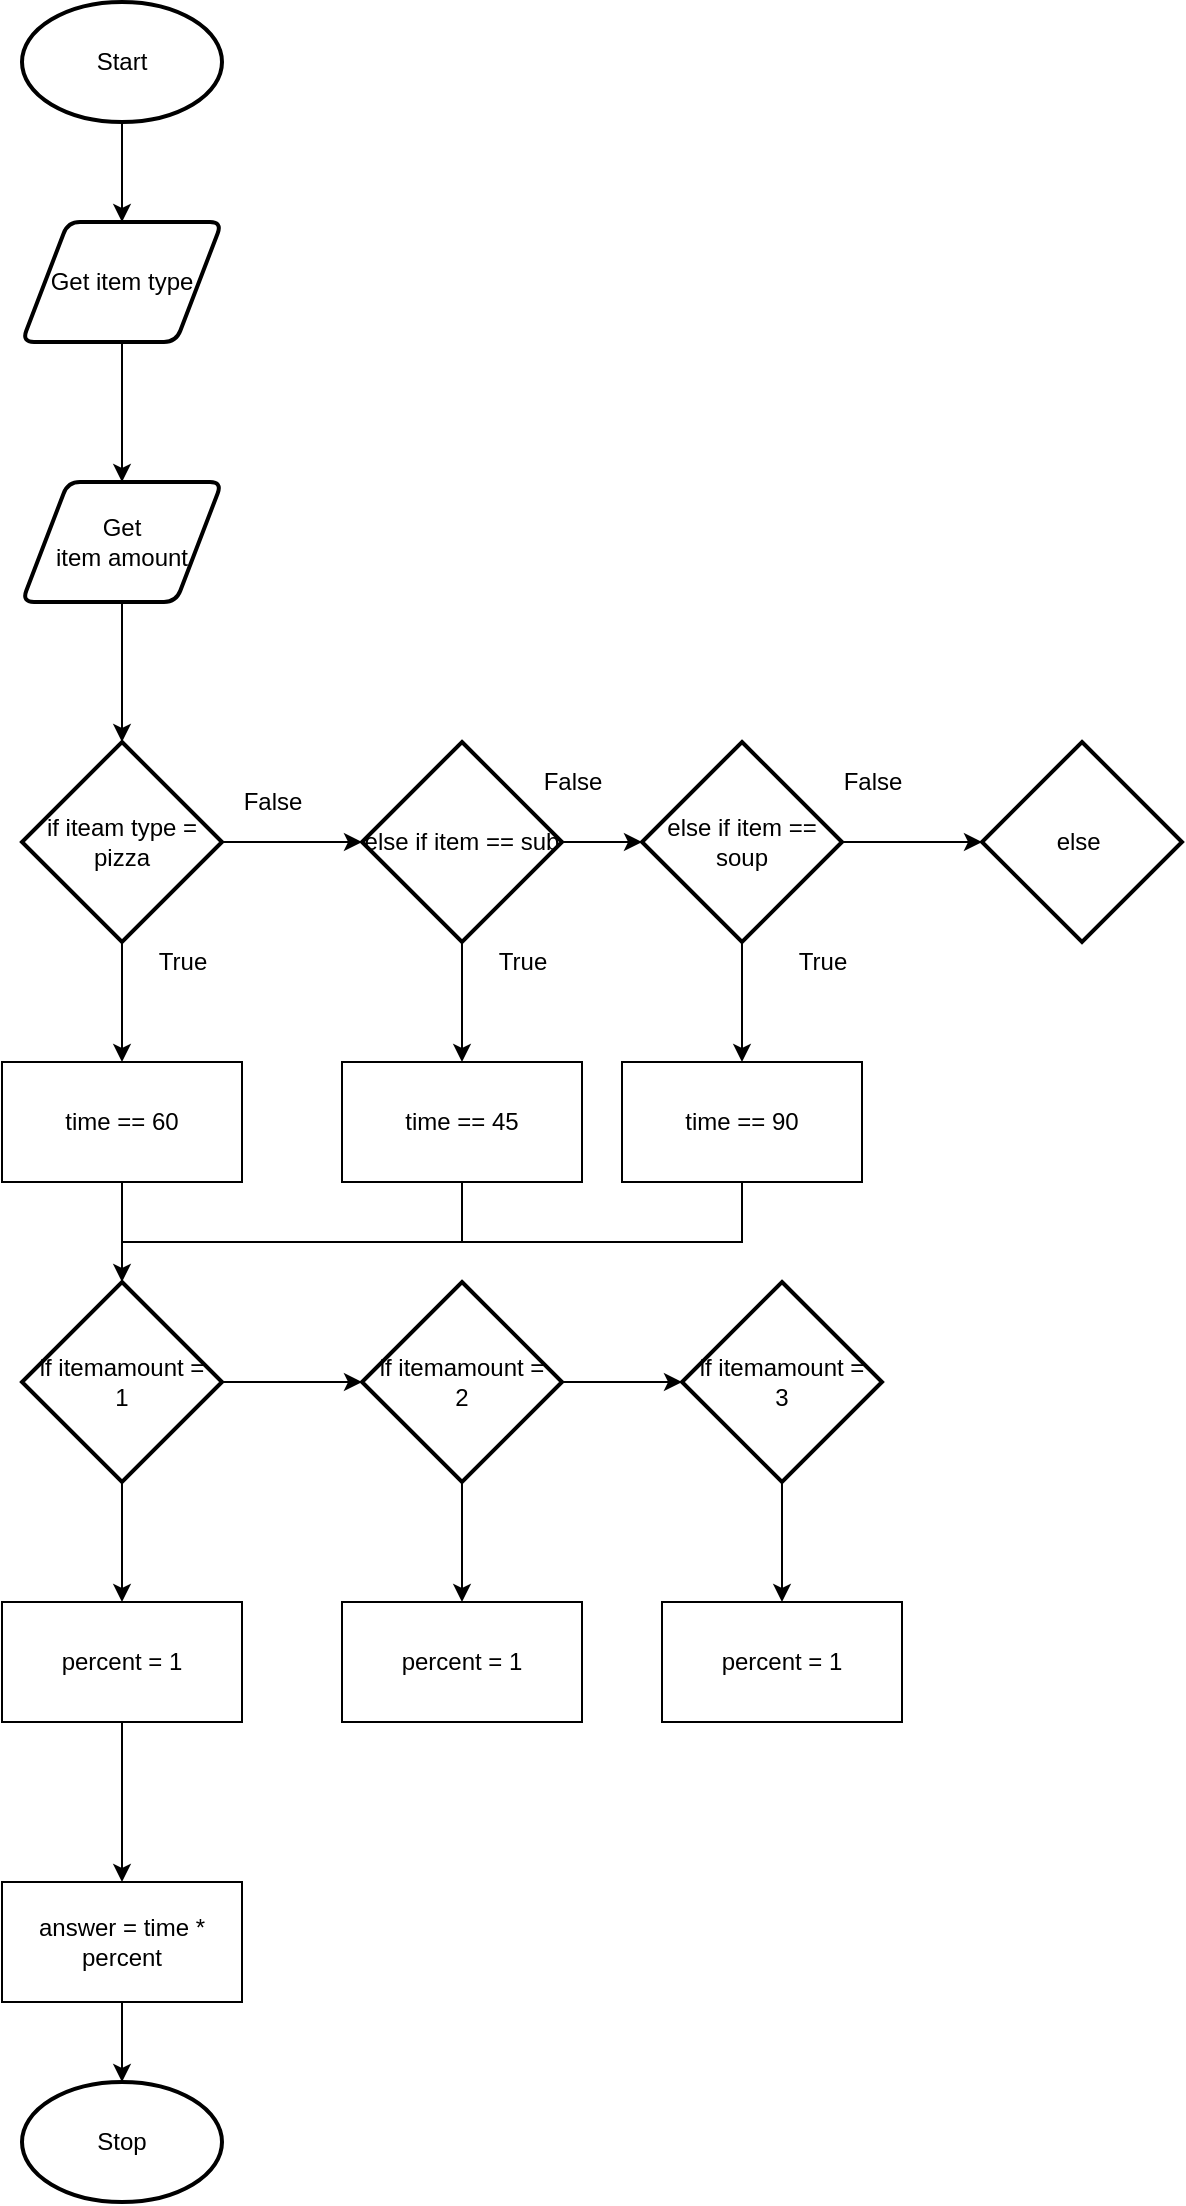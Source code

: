 <mxfile>
    <diagram id="Ba2hcxo2JjBfXLcQa--d" name="Page-1">
        <mxGraphModel dx="834" dy="711" grid="1" gridSize="10" guides="1" tooltips="1" connect="1" arrows="1" fold="1" page="1" pageScale="1" pageWidth="827" pageHeight="1169" math="0" shadow="0">
            <root>
                <mxCell id="0"/>
                <mxCell id="1" parent="0"/>
                <mxCell id="3" style="edgeStyle=none;html=1;" parent="1" source="2" target="4" edge="1">
                    <mxGeometry relative="1" as="geometry">
                        <mxPoint x="430" y="180" as="targetPoint"/>
                    </mxGeometry>
                </mxCell>
                <mxCell id="2" value="Start" style="strokeWidth=2;html=1;shape=mxgraph.flowchart.start_1;whiteSpace=wrap;" parent="1" vertex="1">
                    <mxGeometry x="380" y="40" width="100" height="60" as="geometry"/>
                </mxCell>
                <mxCell id="5" style="edgeStyle=none;html=1;" parent="1" source="4" edge="1">
                    <mxGeometry relative="1" as="geometry">
                        <mxPoint x="430" y="280" as="targetPoint"/>
                    </mxGeometry>
                </mxCell>
                <mxCell id="4" value="Get item type" style="shape=parallelogram;html=1;strokeWidth=2;perimeter=parallelogramPerimeter;whiteSpace=wrap;rounded=1;arcSize=12;size=0.23;" parent="1" vertex="1">
                    <mxGeometry x="380" y="150" width="100" height="60" as="geometry"/>
                </mxCell>
                <mxCell id="7" style="edgeStyle=none;html=1;" parent="1" source="6" edge="1">
                    <mxGeometry relative="1" as="geometry">
                        <mxPoint x="430" y="410" as="targetPoint"/>
                    </mxGeometry>
                </mxCell>
                <mxCell id="6" value="Get &lt;br&gt;item amount" style="shape=parallelogram;html=1;strokeWidth=2;perimeter=parallelogramPerimeter;whiteSpace=wrap;rounded=1;arcSize=12;size=0.23;" parent="1" vertex="1">
                    <mxGeometry x="380" y="280" width="100" height="60" as="geometry"/>
                </mxCell>
                <mxCell id="10" style="edgeStyle=none;html=1;" parent="1" source="9" edge="1">
                    <mxGeometry relative="1" as="geometry">
                        <mxPoint x="550" y="460" as="targetPoint"/>
                    </mxGeometry>
                </mxCell>
                <mxCell id="16" style="edgeStyle=none;html=1;" edge="1" parent="1" source="9">
                    <mxGeometry relative="1" as="geometry">
                        <mxPoint x="430" y="570" as="targetPoint"/>
                    </mxGeometry>
                </mxCell>
                <mxCell id="9" value="if iteam type =&lt;br&gt;pizza" style="strokeWidth=2;html=1;shape=mxgraph.flowchart.decision;whiteSpace=wrap;" parent="1" vertex="1">
                    <mxGeometry x="380" y="410" width="100" height="100" as="geometry"/>
                </mxCell>
                <mxCell id="18" style="edgeStyle=none;html=1;exitX=0.5;exitY=1;exitDx=0;exitDy=0;exitPerimeter=0;entryX=0.5;entryY=0;entryDx=0;entryDy=0;" edge="1" parent="1" source="11" target="19">
                    <mxGeometry relative="1" as="geometry">
                        <mxPoint x="610" y="580" as="targetPoint"/>
                    </mxGeometry>
                </mxCell>
                <mxCell id="23" style="edgeStyle=none;html=1;entryX=0;entryY=0.5;entryDx=0;entryDy=0;entryPerimeter=0;" edge="1" parent="1" source="11" target="22">
                    <mxGeometry relative="1" as="geometry"/>
                </mxCell>
                <mxCell id="11" value="else if item == sub" style="strokeWidth=2;html=1;shape=mxgraph.flowchart.decision;whiteSpace=wrap;" parent="1" vertex="1">
                    <mxGeometry x="550" y="410" width="100" height="100" as="geometry"/>
                </mxCell>
                <mxCell id="13" value="True" style="text;html=1;align=center;verticalAlign=middle;resizable=0;points=[];autosize=1;strokeColor=none;fillColor=none;" parent="1" vertex="1">
                    <mxGeometry x="440" y="510" width="40" height="20" as="geometry"/>
                </mxCell>
                <mxCell id="28" style="edgeStyle=none;html=1;" edge="1" parent="1" source="17">
                    <mxGeometry relative="1" as="geometry">
                        <mxPoint x="430" y="680" as="targetPoint"/>
                    </mxGeometry>
                </mxCell>
                <mxCell id="17" value="time == 60" style="rounded=0;whiteSpace=wrap;html=1;" vertex="1" parent="1">
                    <mxGeometry x="370" y="570" width="120" height="60" as="geometry"/>
                </mxCell>
                <mxCell id="19" value="time == 45" style="rounded=0;whiteSpace=wrap;html=1;" vertex="1" parent="1">
                    <mxGeometry x="540" y="570" width="120" height="60" as="geometry"/>
                </mxCell>
                <mxCell id="24" style="edgeStyle=none;html=1;" edge="1" parent="1" source="22">
                    <mxGeometry relative="1" as="geometry">
                        <mxPoint x="740" y="570" as="targetPoint"/>
                    </mxGeometry>
                </mxCell>
                <mxCell id="27" style="edgeStyle=none;html=1;entryX=0;entryY=0.5;entryDx=0;entryDy=0;entryPerimeter=0;" edge="1" parent="1" source="22" target="26">
                    <mxGeometry relative="1" as="geometry"/>
                </mxCell>
                <mxCell id="22" value="else if item == soup" style="strokeWidth=2;html=1;shape=mxgraph.flowchart.decision;whiteSpace=wrap;" vertex="1" parent="1">
                    <mxGeometry x="690" y="410" width="100" height="100" as="geometry"/>
                </mxCell>
                <mxCell id="25" value="time == 90" style="rounded=0;whiteSpace=wrap;html=1;" vertex="1" parent="1">
                    <mxGeometry x="680" y="570" width="120" height="60" as="geometry"/>
                </mxCell>
                <mxCell id="26" value="else&amp;nbsp;" style="strokeWidth=2;html=1;shape=mxgraph.flowchart.decision;whiteSpace=wrap;" vertex="1" parent="1">
                    <mxGeometry x="860" y="410" width="100" height="100" as="geometry"/>
                </mxCell>
                <mxCell id="31" style="edgeStyle=none;html=1;" edge="1" parent="1" source="29">
                    <mxGeometry relative="1" as="geometry">
                        <mxPoint x="430" y="840" as="targetPoint"/>
                    </mxGeometry>
                </mxCell>
                <mxCell id="45" style="edgeStyle=elbowEdgeStyle;rounded=0;html=1;" edge="1" parent="1" source="29" target="34">
                    <mxGeometry relative="1" as="geometry"/>
                </mxCell>
                <mxCell id="29" value="if itemamount =&lt;br&gt;1" style="strokeWidth=2;html=1;shape=mxgraph.flowchart.decision;whiteSpace=wrap;" vertex="1" parent="1">
                    <mxGeometry x="380" y="680" width="100" height="100" as="geometry"/>
                </mxCell>
                <mxCell id="50" style="edgeStyle=elbowEdgeStyle;rounded=0;html=1;" edge="1" parent="1" source="32">
                    <mxGeometry relative="1" as="geometry">
                        <mxPoint x="430" y="980" as="targetPoint"/>
                    </mxGeometry>
                </mxCell>
                <mxCell id="32" value="percent = 1" style="rounded=0;whiteSpace=wrap;html=1;" vertex="1" parent="1">
                    <mxGeometry x="370" y="840" width="120" height="60" as="geometry"/>
                </mxCell>
                <mxCell id="36" style="edgeStyle=none;html=1;entryX=0.5;entryY=0;entryDx=0;entryDy=0;" edge="1" parent="1" source="34" target="35">
                    <mxGeometry relative="1" as="geometry"/>
                </mxCell>
                <mxCell id="46" style="edgeStyle=elbowEdgeStyle;rounded=0;html=1;" edge="1" parent="1" source="34">
                    <mxGeometry relative="1" as="geometry">
                        <mxPoint x="710" y="730" as="targetPoint"/>
                    </mxGeometry>
                </mxCell>
                <mxCell id="34" value="if itemamount =&lt;br&gt;2" style="strokeWidth=2;html=1;shape=mxgraph.flowchart.decision;whiteSpace=wrap;" vertex="1" parent="1">
                    <mxGeometry x="550" y="680" width="100" height="100" as="geometry"/>
                </mxCell>
                <mxCell id="35" value="percent = 1" style="rounded=0;whiteSpace=wrap;html=1;" vertex="1" parent="1">
                    <mxGeometry x="540" y="840" width="120" height="60" as="geometry"/>
                </mxCell>
                <mxCell id="37" value="" style="endArrow=none;html=1;exitX=0.5;exitY=1;exitDx=0;exitDy=0;" edge="1" parent="1" source="19">
                    <mxGeometry width="50" height="50" relative="1" as="geometry">
                        <mxPoint x="660" y="710" as="sourcePoint"/>
                        <mxPoint x="600" y="660" as="targetPoint"/>
                    </mxGeometry>
                </mxCell>
                <mxCell id="39" value="" style="endArrow=none;html=1;exitX=0.5;exitY=1;exitDx=0;exitDy=0;edgeStyle=elbowEdgeStyle;rounded=0;" edge="1" parent="1" source="25">
                    <mxGeometry width="50" height="50" relative="1" as="geometry">
                        <mxPoint x="740" y="660" as="sourcePoint"/>
                        <mxPoint x="430" y="660" as="targetPoint"/>
                        <Array as="points">
                            <mxPoint x="740" y="680"/>
                        </Array>
                    </mxGeometry>
                </mxCell>
                <mxCell id="40" value="False" style="text;html=1;align=center;verticalAlign=middle;resizable=0;points=[];autosize=1;strokeColor=none;fillColor=none;" vertex="1" parent="1">
                    <mxGeometry x="780" y="420" width="50" height="20" as="geometry"/>
                </mxCell>
                <mxCell id="41" value="False" style="text;html=1;align=center;verticalAlign=middle;resizable=0;points=[];autosize=1;strokeColor=none;fillColor=none;" vertex="1" parent="1">
                    <mxGeometry x="630" y="420" width="50" height="20" as="geometry"/>
                </mxCell>
                <mxCell id="42" value="True" style="text;html=1;align=center;verticalAlign=middle;resizable=0;points=[];autosize=1;strokeColor=none;fillColor=none;" vertex="1" parent="1">
                    <mxGeometry x="610" y="510" width="40" height="20" as="geometry"/>
                </mxCell>
                <mxCell id="43" value="False" style="text;html=1;align=center;verticalAlign=middle;resizable=0;points=[];autosize=1;strokeColor=none;fillColor=none;" vertex="1" parent="1">
                    <mxGeometry x="480" y="430" width="50" height="20" as="geometry"/>
                </mxCell>
                <mxCell id="44" value="True" style="text;html=1;align=center;verticalAlign=middle;resizable=0;points=[];autosize=1;strokeColor=none;fillColor=none;" vertex="1" parent="1">
                    <mxGeometry x="760" y="510" width="40" height="20" as="geometry"/>
                </mxCell>
                <mxCell id="48" style="edgeStyle=elbowEdgeStyle;rounded=0;html=1;entryX=0.5;entryY=0;entryDx=0;entryDy=0;" edge="1" parent="1" source="47" target="49">
                    <mxGeometry relative="1" as="geometry">
                        <mxPoint x="760" y="830" as="targetPoint"/>
                    </mxGeometry>
                </mxCell>
                <mxCell id="47" value="if itemamount =&lt;br&gt;3" style="strokeWidth=2;html=1;shape=mxgraph.flowchart.decision;whiteSpace=wrap;" vertex="1" parent="1">
                    <mxGeometry x="710" y="680" width="100" height="100" as="geometry"/>
                </mxCell>
                <mxCell id="49" value="percent = 1" style="rounded=0;whiteSpace=wrap;html=1;" vertex="1" parent="1">
                    <mxGeometry x="700" y="840" width="120" height="60" as="geometry"/>
                </mxCell>
                <mxCell id="52" style="edgeStyle=elbowEdgeStyle;rounded=0;html=1;entryX=0.5;entryY=0;entryDx=0;entryDy=0;entryPerimeter=0;" edge="1" parent="1" source="51" target="53">
                    <mxGeometry relative="1" as="geometry">
                        <mxPoint x="550" y="1010" as="targetPoint"/>
                    </mxGeometry>
                </mxCell>
                <mxCell id="51" value="answer = time * percent" style="rounded=0;whiteSpace=wrap;html=1;" vertex="1" parent="1">
                    <mxGeometry x="370" y="980" width="120" height="60" as="geometry"/>
                </mxCell>
                <mxCell id="53" value="Stop" style="strokeWidth=2;html=1;shape=mxgraph.flowchart.start_1;whiteSpace=wrap;" vertex="1" parent="1">
                    <mxGeometry x="380" y="1080" width="100" height="60" as="geometry"/>
                </mxCell>
            </root>
        </mxGraphModel>
    </diagram>
</mxfile>
